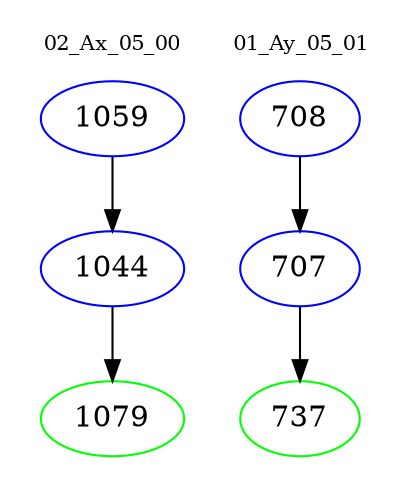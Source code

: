 digraph{
subgraph cluster_0 {
color = white
label = "02_Ax_05_00";
fontsize=10;
T0_1059 [label="1059", color="blue"]
T0_1059 -> T0_1044 [color="black"]
T0_1044 [label="1044", color="blue"]
T0_1044 -> T0_1079 [color="black"]
T0_1079 [label="1079", color="green"]
}
subgraph cluster_1 {
color = white
label = "01_Ay_05_01";
fontsize=10;
T1_708 [label="708", color="blue"]
T1_708 -> T1_707 [color="black"]
T1_707 [label="707", color="blue"]
T1_707 -> T1_737 [color="black"]
T1_737 [label="737", color="green"]
}
}
